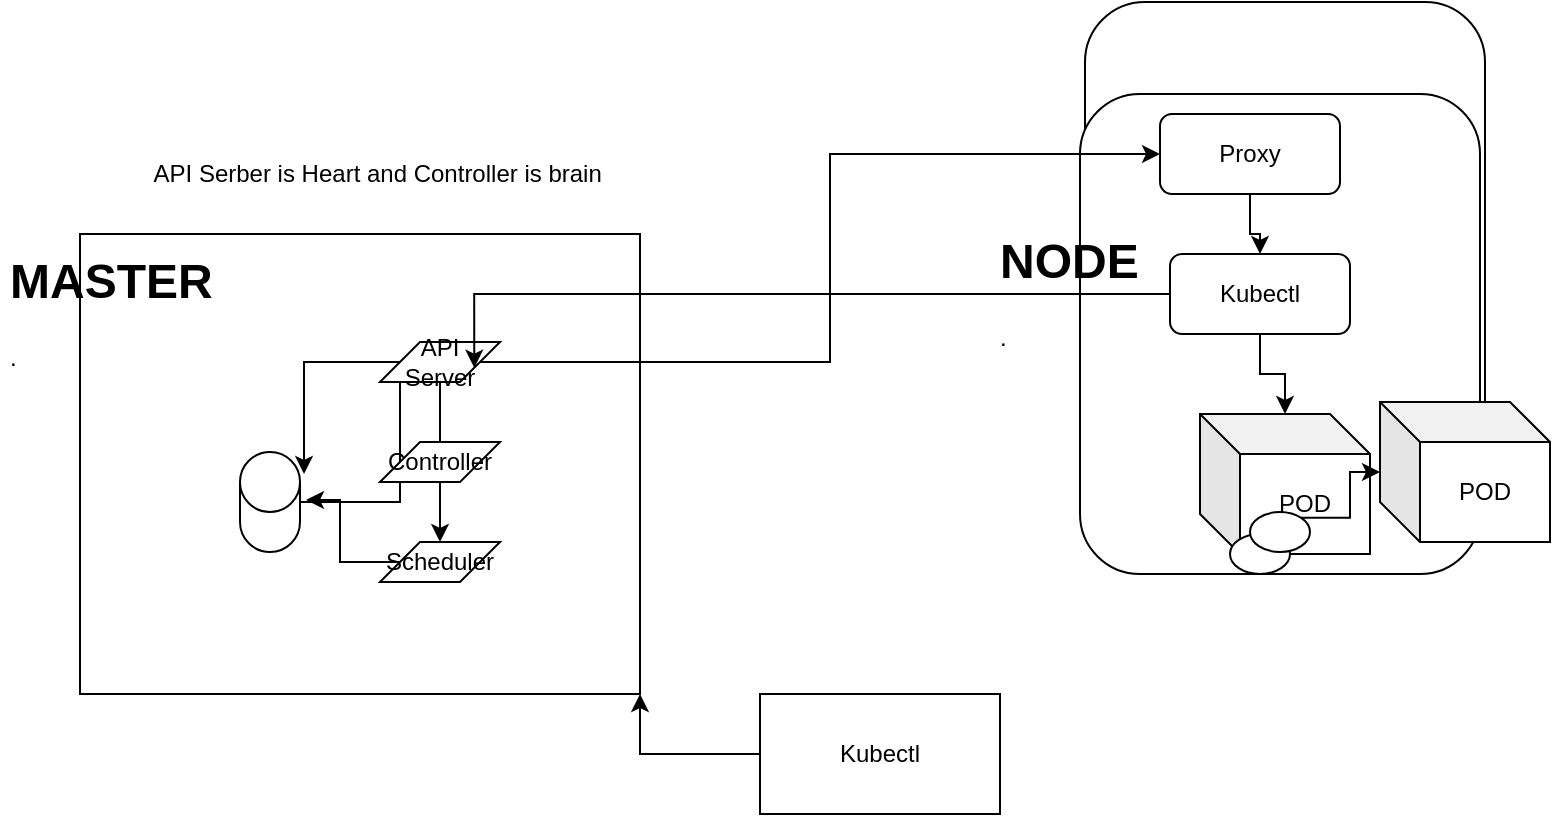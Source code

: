 <mxfile version="13.6.2" type="github">
  <diagram id="GVEJzK1hxCWCp-S4bc34" name="Page-1">
    <mxGraphModel dx="868" dy="429" grid="1" gridSize="10" guides="1" tooltips="1" connect="1" arrows="1" fold="1" page="1" pageScale="1" pageWidth="1200" pageHeight="1600" math="0" shadow="0">
      <root>
        <mxCell id="0" />
        <mxCell id="1" parent="0" />
        <mxCell id="58MKOwGsysNjoRJw85aR-28" value="" style="rounded=1;whiteSpace=wrap;html=1;" vertex="1" parent="1">
          <mxGeometry x="562.5" y="4" width="200" height="240" as="geometry" />
        </mxCell>
        <mxCell id="58MKOwGsysNjoRJw85aR-1" value="" style="rounded=0;whiteSpace=wrap;html=1;" vertex="1" parent="1">
          <mxGeometry x="60" y="120" width="280" height="230" as="geometry" />
        </mxCell>
        <mxCell id="58MKOwGsysNjoRJw85aR-2" value="" style="rounded=1;whiteSpace=wrap;html=1;" vertex="1" parent="1">
          <mxGeometry x="590" y="50" width="120" height="220" as="geometry" />
        </mxCell>
        <mxCell id="58MKOwGsysNjoRJw85aR-3" value="" style="rounded=1;whiteSpace=wrap;html=1;" vertex="1" parent="1">
          <mxGeometry x="560" y="50" width="200" height="240" as="geometry" />
        </mxCell>
        <mxCell id="58MKOwGsysNjoRJw85aR-12" style="edgeStyle=orthogonalEdgeStyle;rounded=0;orthogonalLoop=1;jettySize=auto;html=1;entryX=0;entryY=0.5;entryDx=0;entryDy=0;" edge="1" parent="1" source="58MKOwGsysNjoRJw85aR-6" target="58MKOwGsysNjoRJw85aR-7">
          <mxGeometry relative="1" as="geometry" />
        </mxCell>
        <mxCell id="58MKOwGsysNjoRJw85aR-6" value="" style="shape=cylinder2;whiteSpace=wrap;html=1;boundedLbl=1;backgroundOutline=1;size=15;" vertex="1" parent="1">
          <mxGeometry x="140" y="229" width="30" height="50" as="geometry" />
        </mxCell>
        <mxCell id="58MKOwGsysNjoRJw85aR-16" style="edgeStyle=orthogonalEdgeStyle;rounded=0;orthogonalLoop=1;jettySize=auto;html=1;entryX=0;entryY=0.5;entryDx=0;entryDy=0;" edge="1" parent="1" source="58MKOwGsysNjoRJw85aR-7" target="58MKOwGsysNjoRJw85aR-14">
          <mxGeometry relative="1" as="geometry" />
        </mxCell>
        <mxCell id="58MKOwGsysNjoRJw85aR-17" value="" style="edgeStyle=orthogonalEdgeStyle;rounded=0;orthogonalLoop=1;jettySize=auto;html=1;" edge="1" parent="1" source="58MKOwGsysNjoRJw85aR-7" target="58MKOwGsysNjoRJw85aR-9">
          <mxGeometry relative="1" as="geometry" />
        </mxCell>
        <mxCell id="58MKOwGsysNjoRJw85aR-19" style="edgeStyle=orthogonalEdgeStyle;rounded=0;orthogonalLoop=1;jettySize=auto;html=1;entryX=1.067;entryY=0.22;entryDx=0;entryDy=0;entryPerimeter=0;" edge="1" parent="1" source="58MKOwGsysNjoRJw85aR-7" target="58MKOwGsysNjoRJw85aR-6">
          <mxGeometry relative="1" as="geometry" />
        </mxCell>
        <mxCell id="58MKOwGsysNjoRJw85aR-7" value="API Server" style="shape=parallelogram;perimeter=parallelogramPerimeter;whiteSpace=wrap;html=1;fixedSize=1;" vertex="1" parent="1">
          <mxGeometry x="210" y="174" width="60" height="20" as="geometry" />
        </mxCell>
        <mxCell id="58MKOwGsysNjoRJw85aR-8" value="Controller " style="shape=parallelogram;perimeter=parallelogramPerimeter;whiteSpace=wrap;html=1;fixedSize=1;" vertex="1" parent="1">
          <mxGeometry x="210" y="224" width="60" height="20" as="geometry" />
        </mxCell>
        <mxCell id="58MKOwGsysNjoRJw85aR-18" style="edgeStyle=orthogonalEdgeStyle;rounded=0;orthogonalLoop=1;jettySize=auto;html=1;entryX=1.1;entryY=0.48;entryDx=0;entryDy=0;entryPerimeter=0;" edge="1" parent="1" source="58MKOwGsysNjoRJw85aR-9" target="58MKOwGsysNjoRJw85aR-6">
          <mxGeometry relative="1" as="geometry" />
        </mxCell>
        <mxCell id="58MKOwGsysNjoRJw85aR-9" value="Scheduler " style="shape=parallelogram;perimeter=parallelogramPerimeter;whiteSpace=wrap;html=1;fixedSize=1;" vertex="1" parent="1">
          <mxGeometry x="210" y="274" width="60" height="20" as="geometry" />
        </mxCell>
        <mxCell id="58MKOwGsysNjoRJw85aR-10" value="API Serber is Heart and Controller is brain&amp;nbsp; " style="text;html=1;align=center;verticalAlign=middle;resizable=0;points=[];autosize=1;" vertex="1" parent="1">
          <mxGeometry x="85" y="80" width="250" height="20" as="geometry" />
        </mxCell>
        <mxCell id="58MKOwGsysNjoRJw85aR-13" value="POD" style="shape=cube;whiteSpace=wrap;html=1;boundedLbl=1;backgroundOutline=1;darkOpacity=0.05;darkOpacity2=0.1;" vertex="1" parent="1">
          <mxGeometry x="620" y="210" width="85" height="70" as="geometry" />
        </mxCell>
        <mxCell id="58MKOwGsysNjoRJw85aR-20" value="" style="edgeStyle=orthogonalEdgeStyle;rounded=0;orthogonalLoop=1;jettySize=auto;html=1;" edge="1" parent="1" source="58MKOwGsysNjoRJw85aR-14" target="58MKOwGsysNjoRJw85aR-15">
          <mxGeometry relative="1" as="geometry" />
        </mxCell>
        <mxCell id="58MKOwGsysNjoRJw85aR-14" value="Proxy" style="rounded=1;whiteSpace=wrap;html=1;" vertex="1" parent="1">
          <mxGeometry x="600" y="60" width="90" height="40" as="geometry" />
        </mxCell>
        <mxCell id="58MKOwGsysNjoRJw85aR-21" value="" style="edgeStyle=orthogonalEdgeStyle;rounded=0;orthogonalLoop=1;jettySize=auto;html=1;" edge="1" parent="1" source="58MKOwGsysNjoRJw85aR-15" target="58MKOwGsysNjoRJw85aR-13">
          <mxGeometry relative="1" as="geometry" />
        </mxCell>
        <mxCell id="58MKOwGsysNjoRJw85aR-29" style="edgeStyle=orthogonalEdgeStyle;rounded=0;orthogonalLoop=1;jettySize=auto;html=1;entryX=1;entryY=0.75;entryDx=0;entryDy=0;" edge="1" parent="1" source="58MKOwGsysNjoRJw85aR-15" target="58MKOwGsysNjoRJw85aR-7">
          <mxGeometry relative="1" as="geometry" />
        </mxCell>
        <mxCell id="58MKOwGsysNjoRJw85aR-15" value="Kubectl" style="rounded=1;whiteSpace=wrap;html=1;" vertex="1" parent="1">
          <mxGeometry x="605" y="130" width="90" height="40" as="geometry" />
        </mxCell>
        <mxCell id="58MKOwGsysNjoRJw85aR-22" value="" style="ellipse;whiteSpace=wrap;html=1;" vertex="1" parent="1">
          <mxGeometry x="635" y="270" width="30" height="20" as="geometry" />
        </mxCell>
        <mxCell id="58MKOwGsysNjoRJw85aR-27" style="edgeStyle=orthogonalEdgeStyle;rounded=0;orthogonalLoop=1;jettySize=auto;html=1;exitX=1;exitY=0;exitDx=0;exitDy=0;" edge="1" parent="1" source="58MKOwGsysNjoRJw85aR-23" target="58MKOwGsysNjoRJw85aR-26">
          <mxGeometry relative="1" as="geometry" />
        </mxCell>
        <mxCell id="58MKOwGsysNjoRJw85aR-23" value="" style="ellipse;whiteSpace=wrap;html=1;" vertex="1" parent="1">
          <mxGeometry x="645" y="259" width="30" height="20" as="geometry" />
        </mxCell>
        <mxCell id="58MKOwGsysNjoRJw85aR-24" value="" style="ellipse;whiteSpace=wrap;html=1;" vertex="1" parent="1">
          <mxGeometry x="750" y="244" width="30" height="20" as="geometry" />
        </mxCell>
        <mxCell id="58MKOwGsysNjoRJw85aR-26" value="POD" style="shape=cube;whiteSpace=wrap;html=1;boundedLbl=1;backgroundOutline=1;darkOpacity=0.05;darkOpacity2=0.1;size=20;" vertex="1" parent="1">
          <mxGeometry x="710" y="204" width="85" height="70" as="geometry" />
        </mxCell>
        <mxCell id="58MKOwGsysNjoRJw85aR-31" style="edgeStyle=orthogonalEdgeStyle;rounded=0;orthogonalLoop=1;jettySize=auto;html=1;entryX=1;entryY=1;entryDx=0;entryDy=0;" edge="1" parent="1" source="58MKOwGsysNjoRJw85aR-30" target="58MKOwGsysNjoRJw85aR-1">
          <mxGeometry relative="1" as="geometry" />
        </mxCell>
        <mxCell id="58MKOwGsysNjoRJw85aR-30" value="Kubectl" style="rounded=0;whiteSpace=wrap;html=1;" vertex="1" parent="1">
          <mxGeometry x="400" y="350" width="120" height="60" as="geometry" />
        </mxCell>
        <mxCell id="58MKOwGsysNjoRJw85aR-32" value="&lt;br&gt;&lt;h1&gt;MASTER &lt;br&gt;&lt;/h1&gt;&lt;p&gt;.&lt;/p&gt;" style="text;html=1;strokeColor=none;fillColor=none;spacing=5;spacingTop=-20;whiteSpace=wrap;overflow=hidden;rounded=0;" vertex="1" parent="1">
          <mxGeometry x="20" y="110" width="190" height="120" as="geometry" />
        </mxCell>
        <mxCell id="58MKOwGsysNjoRJw85aR-35" value="&lt;br&gt;&lt;h1&gt;NODE &lt;br&gt;&lt;/h1&gt;&lt;p&gt;.&lt;/p&gt;" style="text;html=1;strokeColor=none;fillColor=none;spacing=5;spacingTop=-20;whiteSpace=wrap;overflow=hidden;rounded=0;" vertex="1" parent="1">
          <mxGeometry x="515" y="100" width="190" height="120" as="geometry" />
        </mxCell>
      </root>
    </mxGraphModel>
  </diagram>
</mxfile>
